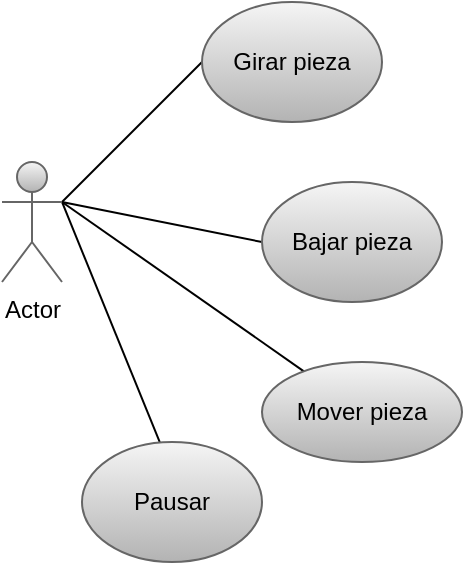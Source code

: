 <mxfile>
    <diagram id="mC4cE1qwUT5gc3YFOKAQ" name="Page-1">
        <mxGraphModel dx="930" dy="668" grid="1" gridSize="10" guides="1" tooltips="1" connect="1" arrows="1" fold="1" page="1" pageScale="1" pageWidth="850" pageHeight="1100" background="#FFFFFF" math="0" shadow="0">
            <root>
                <mxCell id="0"/>
                <mxCell id="1" parent="0"/>
                <mxCell id="7" style="edgeStyle=none;html=1;exitX=1;exitY=0.333;exitDx=0;exitDy=0;exitPerimeter=0;entryX=0;entryY=0.5;entryDx=0;entryDy=0;fontFamily=Helvetica;fontSize=12;fontColor=#000000;endArrow=none;endFill=0;strokeColor=#000000;" edge="1" parent="1" source="2" target="3">
                    <mxGeometry relative="1" as="geometry"/>
                </mxCell>
                <mxCell id="8" style="edgeStyle=none;shape=connector;rounded=1;html=1;exitX=1;exitY=0.333;exitDx=0;exitDy=0;exitPerimeter=0;entryX=0;entryY=0.5;entryDx=0;entryDy=0;labelBackgroundColor=default;fontFamily=Helvetica;fontSize=12;fontColor=#000000;endArrow=none;endFill=0;strokeColor=#000000;" edge="1" parent="1" source="2" target="5">
                    <mxGeometry relative="1" as="geometry"/>
                </mxCell>
                <mxCell id="9" style="edgeStyle=none;shape=connector;rounded=1;html=1;exitX=1;exitY=0.333;exitDx=0;exitDy=0;exitPerimeter=0;labelBackgroundColor=default;fontFamily=Helvetica;fontSize=12;fontColor=#000000;endArrow=none;endFill=0;strokeColor=#000000;" edge="1" parent="1" source="2" target="6">
                    <mxGeometry relative="1" as="geometry"/>
                </mxCell>
                <mxCell id="10" style="edgeStyle=none;shape=connector;rounded=1;html=1;exitX=1;exitY=0.333;exitDx=0;exitDy=0;exitPerimeter=0;entryX=0.432;entryY=0.002;entryDx=0;entryDy=0;entryPerimeter=0;labelBackgroundColor=default;fontFamily=Helvetica;fontSize=12;fontColor=#000000;endArrow=none;endFill=0;strokeColor=#000000;" edge="1" parent="1" source="2" target="4">
                    <mxGeometry relative="1" as="geometry"/>
                </mxCell>
                <mxCell id="2" value="Actor" style="shape=umlActor;verticalLabelPosition=bottom;verticalAlign=top;html=1;outlineConnect=0;fillColor=#f5f5f5;gradientColor=#b3b3b3;strokeColor=#666666;fontColor=#000000;" parent="1" vertex="1">
                    <mxGeometry x="130" y="290" width="30" height="60" as="geometry"/>
                </mxCell>
                <mxCell id="3" value="Girar pieza" style="ellipse;whiteSpace=wrap;html=1;fontFamily=Helvetica;fontSize=12;fontColor=#000000;strokeColor=#666666;fillColor=#f5f5f5;gradientColor=#b3b3b3;" vertex="1" parent="1">
                    <mxGeometry x="230" y="210" width="90" height="60" as="geometry"/>
                </mxCell>
                <mxCell id="4" value="Pausar" style="ellipse;whiteSpace=wrap;html=1;fontFamily=Helvetica;fontSize=12;fontColor=#000000;strokeColor=#666666;fillColor=#f5f5f5;gradientColor=#b3b3b3;" vertex="1" parent="1">
                    <mxGeometry x="170" y="430" width="90" height="60" as="geometry"/>
                </mxCell>
                <mxCell id="5" value="Bajar pieza" style="ellipse;whiteSpace=wrap;html=1;fontFamily=Helvetica;fontSize=12;fontColor=#000000;strokeColor=#666666;fillColor=#f5f5f5;gradientColor=#b3b3b3;" vertex="1" parent="1">
                    <mxGeometry x="260" y="300" width="90" height="60" as="geometry"/>
                </mxCell>
                <mxCell id="6" value="Mover pieza" style="ellipse;whiteSpace=wrap;html=1;fontFamily=Helvetica;fontSize=12;fontColor=#000000;strokeColor=#666666;fillColor=#f5f5f5;gradientColor=#b3b3b3;" vertex="1" parent="1">
                    <mxGeometry x="260" y="390" width="100" height="50" as="geometry"/>
                </mxCell>
            </root>
        </mxGraphModel>
    </diagram>
</mxfile>